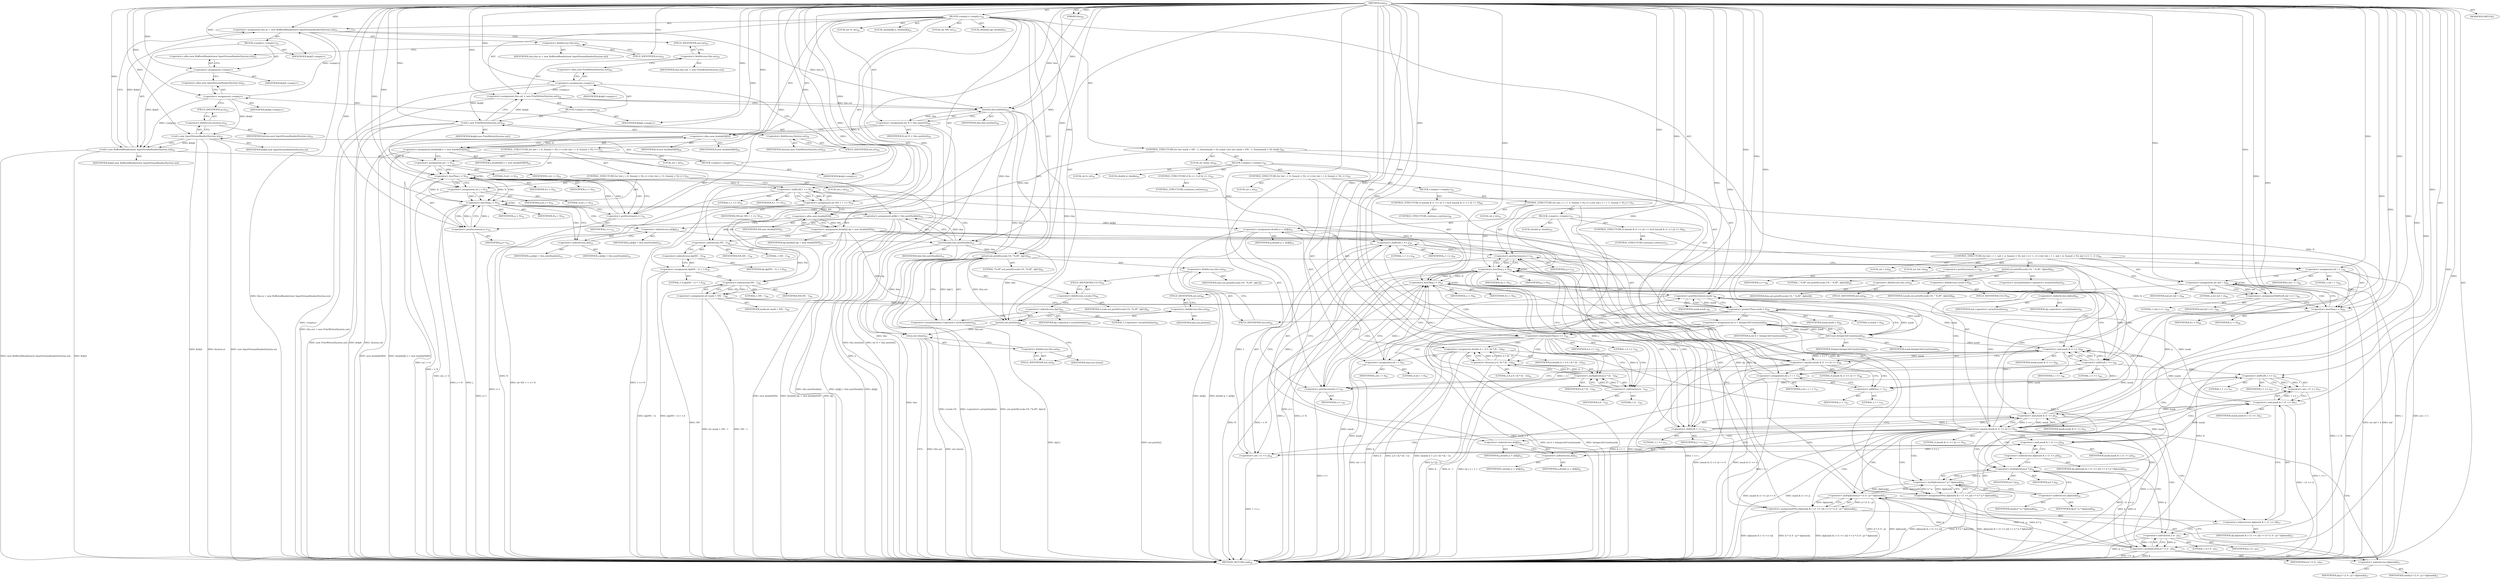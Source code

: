digraph "run" {  
"70" [label = <(METHOD,run)<SUB>24</SUB>> ]
"4" [label = <(PARAM,this)<SUB>24</SUB>> ]
"71" [label = <(BLOCK,&lt;empty&gt;,&lt;empty&gt;)<SUB>24</SUB>> ]
"72" [label = <(&lt;operator&gt;.assignment,this.in = new BufferedReader(new InputStreamReader(System.in)))<SUB>25</SUB>> ]
"73" [label = <(&lt;operator&gt;.fieldAccess,this.in)<SUB>25</SUB>> ]
"74" [label = <(IDENTIFIER,this,this.in = new BufferedReader(new InputStreamReader(System.in)))> ]
"75" [label = <(FIELD_IDENTIFIER,in,in)<SUB>25</SUB>> ]
"76" [label = <(BLOCK,&lt;empty&gt;,&lt;empty&gt;)<SUB>25</SUB>> ]
"77" [label = <(&lt;operator&gt;.assignment,&lt;empty&gt;)> ]
"78" [label = <(IDENTIFIER,$obj5,&lt;empty&gt;)> ]
"79" [label = <(&lt;operator&gt;.alloc,new BufferedReader(new InputStreamReader(System.in)))<SUB>25</SUB>> ]
"80" [label = <(&lt;init&gt;,new BufferedReader(new InputStreamReader(System.in)))<SUB>25</SUB>> ]
"81" [label = <(IDENTIFIER,$obj5,new BufferedReader(new InputStreamReader(System.in)))> ]
"82" [label = <(BLOCK,&lt;empty&gt;,&lt;empty&gt;)<SUB>25</SUB>> ]
"83" [label = <(&lt;operator&gt;.assignment,&lt;empty&gt;)> ]
"84" [label = <(IDENTIFIER,$obj4,&lt;empty&gt;)> ]
"85" [label = <(&lt;operator&gt;.alloc,new InputStreamReader(System.in))<SUB>25</SUB>> ]
"86" [label = <(&lt;init&gt;,new InputStreamReader(System.in))<SUB>25</SUB>> ]
"87" [label = <(IDENTIFIER,$obj4,new InputStreamReader(System.in))> ]
"88" [label = <(&lt;operator&gt;.fieldAccess,System.in)<SUB>25</SUB>> ]
"89" [label = <(IDENTIFIER,System,new InputStreamReader(System.in))<SUB>25</SUB>> ]
"90" [label = <(FIELD_IDENTIFIER,in,in)<SUB>25</SUB>> ]
"91" [label = <(IDENTIFIER,$obj4,&lt;empty&gt;)> ]
"92" [label = <(IDENTIFIER,$obj5,&lt;empty&gt;)> ]
"93" [label = <(&lt;operator&gt;.assignment,this.out = new PrintWriter(System.out))<SUB>26</SUB>> ]
"94" [label = <(&lt;operator&gt;.fieldAccess,this.out)<SUB>26</SUB>> ]
"95" [label = <(IDENTIFIER,this,this.out = new PrintWriter(System.out))> ]
"96" [label = <(FIELD_IDENTIFIER,out,out)<SUB>26</SUB>> ]
"97" [label = <(BLOCK,&lt;empty&gt;,&lt;empty&gt;)<SUB>26</SUB>> ]
"98" [label = <(&lt;operator&gt;.assignment,&lt;empty&gt;)> ]
"99" [label = <(IDENTIFIER,$obj6,&lt;empty&gt;)> ]
"100" [label = <(&lt;operator&gt;.alloc,new PrintWriter(System.out))<SUB>26</SUB>> ]
"101" [label = <(&lt;init&gt;,new PrintWriter(System.out))<SUB>26</SUB>> ]
"102" [label = <(IDENTIFIER,$obj6,new PrintWriter(System.out))> ]
"103" [label = <(&lt;operator&gt;.fieldAccess,System.out)<SUB>26</SUB>> ]
"104" [label = <(IDENTIFIER,System,new PrintWriter(System.out))<SUB>26</SUB>> ]
"105" [label = <(FIELD_IDENTIFIER,out,out)<SUB>26</SUB>> ]
"106" [label = <(IDENTIFIER,$obj6,&lt;empty&gt;)> ]
"107" [label = <(LOCAL,int N: int)<SUB>28</SUB>> ]
"108" [label = <(&lt;operator&gt;.assignment,int N = this.nextInt())<SUB>28</SUB>> ]
"109" [label = <(IDENTIFIER,N,int N = this.nextInt())<SUB>28</SUB>> ]
"110" [label = <(nextInt,this.nextInt())<SUB>28</SUB>> ]
"3" [label = <(IDENTIFIER,this,this.nextInt())<SUB>28</SUB>> ]
"111" [label = <(LOCAL,double[][] a: double[][])<SUB>29</SUB>> ]
"112" [label = <(&lt;operator&gt;.assignment,double[][] a = new double[N][N])<SUB>29</SUB>> ]
"113" [label = <(IDENTIFIER,a,double[][] a = new double[N][N])<SUB>29</SUB>> ]
"114" [label = <(&lt;operator&gt;.alloc,new double[N][N])> ]
"115" [label = <(IDENTIFIER,N,new double[N][N])<SUB>29</SUB>> ]
"116" [label = <(IDENTIFIER,N,new double[N][N])<SUB>29</SUB>> ]
"117" [label = <(CONTROL_STRUCTURE,for (int i = 0; Some(i &lt; N); i++),for (int i = 0; Some(i &lt; N); i++))<SUB>31</SUB>> ]
"118" [label = <(LOCAL,int i: int)<SUB>31</SUB>> ]
"119" [label = <(&lt;operator&gt;.assignment,int i = 0)<SUB>31</SUB>> ]
"120" [label = <(IDENTIFIER,i,int i = 0)<SUB>31</SUB>> ]
"121" [label = <(LITERAL,0,int i = 0)<SUB>31</SUB>> ]
"122" [label = <(&lt;operator&gt;.lessThan,i &lt; N)<SUB>31</SUB>> ]
"123" [label = <(IDENTIFIER,i,i &lt; N)<SUB>31</SUB>> ]
"124" [label = <(IDENTIFIER,N,i &lt; N)<SUB>31</SUB>> ]
"125" [label = <(&lt;operator&gt;.postIncrement,i++)<SUB>31</SUB>> ]
"126" [label = <(IDENTIFIER,i,i++)<SUB>31</SUB>> ]
"127" [label = <(CONTROL_STRUCTURE,for (int j = 0; Some(j &lt; N); j++),for (int j = 0; Some(j &lt; N); j++))<SUB>32</SUB>> ]
"128" [label = <(LOCAL,int j: int)<SUB>32</SUB>> ]
"129" [label = <(&lt;operator&gt;.assignment,int j = 0)<SUB>32</SUB>> ]
"130" [label = <(IDENTIFIER,j,int j = 0)<SUB>32</SUB>> ]
"131" [label = <(LITERAL,0,int j = 0)<SUB>32</SUB>> ]
"132" [label = <(&lt;operator&gt;.lessThan,j &lt; N)<SUB>32</SUB>> ]
"133" [label = <(IDENTIFIER,j,j &lt; N)<SUB>32</SUB>> ]
"134" [label = <(IDENTIFIER,N,j &lt; N)<SUB>32</SUB>> ]
"135" [label = <(&lt;operator&gt;.postIncrement,j++)<SUB>32</SUB>> ]
"136" [label = <(IDENTIFIER,j,j++)<SUB>32</SUB>> ]
"137" [label = <(&lt;operator&gt;.assignment,a[i][j] = this.nextDouble())<SUB>33</SUB>> ]
"138" [label = <(&lt;operator&gt;.indexAccess,a[i][j])<SUB>33</SUB>> ]
"139" [label = <(&lt;operator&gt;.indexAccess,a[i])<SUB>33</SUB>> ]
"140" [label = <(IDENTIFIER,a,a[i][j] = this.nextDouble())<SUB>33</SUB>> ]
"141" [label = <(IDENTIFIER,i,a[i][j] = this.nextDouble())<SUB>33</SUB>> ]
"142" [label = <(IDENTIFIER,j,a[i][j] = this.nextDouble())<SUB>33</SUB>> ]
"143" [label = <(nextDouble,this.nextDouble())<SUB>33</SUB>> ]
"5" [label = <(IDENTIFIER,this,this.nextDouble())<SUB>33</SUB>> ]
"144" [label = <(LOCAL,int NN: int)<SUB>35</SUB>> ]
"145" [label = <(&lt;operator&gt;.assignment,int NN = 1 &lt;&lt; N)<SUB>35</SUB>> ]
"146" [label = <(IDENTIFIER,NN,int NN = 1 &lt;&lt; N)<SUB>35</SUB>> ]
"147" [label = <(&lt;operator&gt;.shiftLeft,1 &lt;&lt; N)<SUB>35</SUB>> ]
"148" [label = <(LITERAL,1,1 &lt;&lt; N)<SUB>35</SUB>> ]
"149" [label = <(IDENTIFIER,N,1 &lt;&lt; N)<SUB>35</SUB>> ]
"150" [label = <(LOCAL,double[] dp: double[])<SUB>37</SUB>> ]
"151" [label = <(&lt;operator&gt;.assignment,double[] dp = new double[NN])<SUB>37</SUB>> ]
"152" [label = <(IDENTIFIER,dp,double[] dp = new double[NN])<SUB>37</SUB>> ]
"153" [label = <(&lt;operator&gt;.alloc,new double[NN])> ]
"154" [label = <(IDENTIFIER,NN,new double[NN])<SUB>37</SUB>> ]
"155" [label = <(&lt;operator&gt;.assignment,dp[NN - 1] = 1.0)<SUB>38</SUB>> ]
"156" [label = <(&lt;operator&gt;.indexAccess,dp[NN - 1])<SUB>38</SUB>> ]
"157" [label = <(IDENTIFIER,dp,dp[NN - 1] = 1.0)<SUB>38</SUB>> ]
"158" [label = <(&lt;operator&gt;.subtraction,NN - 1)<SUB>38</SUB>> ]
"159" [label = <(IDENTIFIER,NN,NN - 1)<SUB>38</SUB>> ]
"160" [label = <(LITERAL,1,NN - 1)<SUB>38</SUB>> ]
"161" [label = <(LITERAL,1.0,dp[NN - 1] = 1.0)<SUB>38</SUB>> ]
"162" [label = <(CONTROL_STRUCTURE,for (int mask = NN - 1; Some(mask &gt; 0); mask--),for (int mask = NN - 1; Some(mask &gt; 0); mask--))<SUB>40</SUB>> ]
"163" [label = <(LOCAL,int mask: int)<SUB>40</SUB>> ]
"164" [label = <(&lt;operator&gt;.assignment,int mask = NN - 1)<SUB>40</SUB>> ]
"165" [label = <(IDENTIFIER,mask,int mask = NN - 1)<SUB>40</SUB>> ]
"166" [label = <(&lt;operator&gt;.subtraction,NN - 1)<SUB>40</SUB>> ]
"167" [label = <(IDENTIFIER,NN,NN - 1)<SUB>40</SUB>> ]
"168" [label = <(LITERAL,1,NN - 1)<SUB>40</SUB>> ]
"169" [label = <(&lt;operator&gt;.greaterThan,mask &gt; 0)<SUB>40</SUB>> ]
"170" [label = <(IDENTIFIER,mask,mask &gt; 0)<SUB>40</SUB>> ]
"171" [label = <(LITERAL,0,mask &gt; 0)<SUB>40</SUB>> ]
"172" [label = <(&lt;operator&gt;.postDecrement,mask--)<SUB>40</SUB>> ]
"173" [label = <(IDENTIFIER,mask,mask--)<SUB>40</SUB>> ]
"174" [label = <(BLOCK,&lt;empty&gt;,&lt;empty&gt;)<SUB>40</SUB>> ]
"175" [label = <(LOCAL,int b: int)<SUB>41</SUB>> ]
"176" [label = <(&lt;operator&gt;.assignment,int b = Integer.bitCount(mask))<SUB>41</SUB>> ]
"177" [label = <(IDENTIFIER,b,int b = Integer.bitCount(mask))<SUB>41</SUB>> ]
"178" [label = <(bitCount,Integer.bitCount(mask))<SUB>41</SUB>> ]
"179" [label = <(IDENTIFIER,Integer,Integer.bitCount(mask))<SUB>41</SUB>> ]
"180" [label = <(IDENTIFIER,mask,Integer.bitCount(mask))<SUB>41</SUB>> ]
"181" [label = <(CONTROL_STRUCTURE,if (b &lt;= 1),if (b &lt;= 1))<SUB>42</SUB>> ]
"182" [label = <(&lt;operator&gt;.lessEqualsThan,b &lt;= 1)<SUB>42</SUB>> ]
"183" [label = <(IDENTIFIER,b,b &lt;= 1)<SUB>42</SUB>> ]
"184" [label = <(LITERAL,1,b &lt;= 1)<SUB>42</SUB>> ]
"185" [label = <(CONTROL_STRUCTURE,continue;,continue;)<SUB>43</SUB>> ]
"186" [label = <(LOCAL,double k: double)<SUB>45</SUB>> ]
"187" [label = <(&lt;operator&gt;.assignment,double k = 2.0 / (b * (b - 1)))<SUB>45</SUB>> ]
"188" [label = <(IDENTIFIER,k,double k = 2.0 / (b * (b - 1)))<SUB>45</SUB>> ]
"189" [label = <(&lt;operator&gt;.division,2.0 / (b * (b - 1)))<SUB>45</SUB>> ]
"190" [label = <(LITERAL,2.0,2.0 / (b * (b - 1)))<SUB>45</SUB>> ]
"191" [label = <(&lt;operator&gt;.multiplication,b * (b - 1))<SUB>45</SUB>> ]
"192" [label = <(IDENTIFIER,b,b * (b - 1))<SUB>45</SUB>> ]
"193" [label = <(&lt;operator&gt;.subtraction,b - 1)<SUB>45</SUB>> ]
"194" [label = <(IDENTIFIER,b,b - 1)<SUB>45</SUB>> ]
"195" [label = <(LITERAL,1,b - 1)<SUB>45</SUB>> ]
"196" [label = <(CONTROL_STRUCTURE,for (int i = 0; Some(i &lt; N); i++),for (int i = 0; Some(i &lt; N); i++))<SUB>47</SUB>> ]
"197" [label = <(LOCAL,int i: int)<SUB>47</SUB>> ]
"198" [label = <(&lt;operator&gt;.assignment,int i = 0)<SUB>47</SUB>> ]
"199" [label = <(IDENTIFIER,i,int i = 0)<SUB>47</SUB>> ]
"200" [label = <(LITERAL,0,int i = 0)<SUB>47</SUB>> ]
"201" [label = <(&lt;operator&gt;.lessThan,i &lt; N)<SUB>47</SUB>> ]
"202" [label = <(IDENTIFIER,i,i &lt; N)<SUB>47</SUB>> ]
"203" [label = <(IDENTIFIER,N,i &lt; N)<SUB>47</SUB>> ]
"204" [label = <(&lt;operator&gt;.postIncrement,i++)<SUB>47</SUB>> ]
"205" [label = <(IDENTIFIER,i,i++)<SUB>47</SUB>> ]
"206" [label = <(BLOCK,&lt;empty&gt;,&lt;empty&gt;)<SUB>47</SUB>> ]
"207" [label = <(CONTROL_STRUCTURE,if ((mask &amp; (1 &lt;&lt; i)) == 0),if ((mask &amp; (1 &lt;&lt; i)) == 0))<SUB>48</SUB>> ]
"208" [label = <(&lt;operator&gt;.equals,(mask &amp; (1 &lt;&lt; i)) == 0)<SUB>48</SUB>> ]
"209" [label = <(&lt;operator&gt;.and,mask &amp; (1 &lt;&lt; i))<SUB>48</SUB>> ]
"210" [label = <(IDENTIFIER,mask,mask &amp; (1 &lt;&lt; i))<SUB>48</SUB>> ]
"211" [label = <(&lt;operator&gt;.shiftLeft,1 &lt;&lt; i)<SUB>48</SUB>> ]
"212" [label = <(LITERAL,1,1 &lt;&lt; i)<SUB>48</SUB>> ]
"213" [label = <(IDENTIFIER,i,1 &lt;&lt; i)<SUB>48</SUB>> ]
"214" [label = <(LITERAL,0,(mask &amp; (1 &lt;&lt; i)) == 0)<SUB>48</SUB>> ]
"215" [label = <(CONTROL_STRUCTURE,continue;,continue;)<SUB>49</SUB>> ]
"216" [label = <(CONTROL_STRUCTURE,for (int j = i + 1; Some(j &lt; N); j++),for (int j = i + 1; Some(j &lt; N); j++))<SUB>51</SUB>> ]
"217" [label = <(LOCAL,int j: int)<SUB>51</SUB>> ]
"218" [label = <(&lt;operator&gt;.assignment,int j = i + 1)<SUB>51</SUB>> ]
"219" [label = <(IDENTIFIER,j,int j = i + 1)<SUB>51</SUB>> ]
"220" [label = <(&lt;operator&gt;.addition,i + 1)<SUB>51</SUB>> ]
"221" [label = <(IDENTIFIER,i,i + 1)<SUB>51</SUB>> ]
"222" [label = <(LITERAL,1,i + 1)<SUB>51</SUB>> ]
"223" [label = <(&lt;operator&gt;.lessThan,j &lt; N)<SUB>51</SUB>> ]
"224" [label = <(IDENTIFIER,j,j &lt; N)<SUB>51</SUB>> ]
"225" [label = <(IDENTIFIER,N,j &lt; N)<SUB>51</SUB>> ]
"226" [label = <(&lt;operator&gt;.postIncrement,j++)<SUB>51</SUB>> ]
"227" [label = <(IDENTIFIER,j,j++)<SUB>51</SUB>> ]
"228" [label = <(BLOCK,&lt;empty&gt;,&lt;empty&gt;)<SUB>51</SUB>> ]
"229" [label = <(CONTROL_STRUCTURE,if ((mask &amp; (1 &lt;&lt; j)) == 0),if ((mask &amp; (1 &lt;&lt; j)) == 0))<SUB>52</SUB>> ]
"230" [label = <(&lt;operator&gt;.equals,(mask &amp; (1 &lt;&lt; j)) == 0)<SUB>52</SUB>> ]
"231" [label = <(&lt;operator&gt;.and,mask &amp; (1 &lt;&lt; j))<SUB>52</SUB>> ]
"232" [label = <(IDENTIFIER,mask,mask &amp; (1 &lt;&lt; j))<SUB>52</SUB>> ]
"233" [label = <(&lt;operator&gt;.shiftLeft,1 &lt;&lt; j)<SUB>52</SUB>> ]
"234" [label = <(LITERAL,1,1 &lt;&lt; j)<SUB>52</SUB>> ]
"235" [label = <(IDENTIFIER,j,1 &lt;&lt; j)<SUB>52</SUB>> ]
"236" [label = <(LITERAL,0,(mask &amp; (1 &lt;&lt; j)) == 0)<SUB>52</SUB>> ]
"237" [label = <(CONTROL_STRUCTURE,continue;,continue;)<SUB>53</SUB>> ]
"238" [label = <(LOCAL,double p: double)<SUB>55</SUB>> ]
"239" [label = <(&lt;operator&gt;.assignment,double p = a[i][j])<SUB>55</SUB>> ]
"240" [label = <(IDENTIFIER,p,double p = a[i][j])<SUB>55</SUB>> ]
"241" [label = <(&lt;operator&gt;.indexAccess,a[i][j])<SUB>55</SUB>> ]
"242" [label = <(&lt;operator&gt;.indexAccess,a[i])<SUB>55</SUB>> ]
"243" [label = <(IDENTIFIER,a,double p = a[i][j])<SUB>55</SUB>> ]
"244" [label = <(IDENTIFIER,i,double p = a[i][j])<SUB>55</SUB>> ]
"245" [label = <(IDENTIFIER,j,double p = a[i][j])<SUB>55</SUB>> ]
"246" [label = <(&lt;operator&gt;.assignmentPlus,dp[mask &amp; (~(1 &lt;&lt; j))] += k * p * dp[mask])<SUB>56</SUB>> ]
"247" [label = <(&lt;operator&gt;.indexAccess,dp[mask &amp; (~(1 &lt;&lt; j))])<SUB>56</SUB>> ]
"248" [label = <(IDENTIFIER,dp,dp[mask &amp; (~(1 &lt;&lt; j))] += k * p * dp[mask])<SUB>56</SUB>> ]
"249" [label = <(&lt;operator&gt;.and,mask &amp; (~(1 &lt;&lt; j)))<SUB>56</SUB>> ]
"250" [label = <(IDENTIFIER,mask,mask &amp; (~(1 &lt;&lt; j)))<SUB>56</SUB>> ]
"251" [label = <(&lt;operator&gt;.not,~(1 &lt;&lt; j))<SUB>56</SUB>> ]
"252" [label = <(&lt;operator&gt;.shiftLeft,1 &lt;&lt; j)<SUB>56</SUB>> ]
"253" [label = <(LITERAL,1,1 &lt;&lt; j)<SUB>56</SUB>> ]
"254" [label = <(IDENTIFIER,j,1 &lt;&lt; j)<SUB>56</SUB>> ]
"255" [label = <(&lt;operator&gt;.multiplication,k * p * dp[mask])<SUB>56</SUB>> ]
"256" [label = <(&lt;operator&gt;.multiplication,k * p)<SUB>56</SUB>> ]
"257" [label = <(IDENTIFIER,k,k * p)<SUB>56</SUB>> ]
"258" [label = <(IDENTIFIER,p,k * p)<SUB>56</SUB>> ]
"259" [label = <(&lt;operator&gt;.indexAccess,dp[mask])<SUB>56</SUB>> ]
"260" [label = <(IDENTIFIER,dp,k * p * dp[mask])<SUB>56</SUB>> ]
"261" [label = <(IDENTIFIER,mask,k * p * dp[mask])<SUB>56</SUB>> ]
"262" [label = <(&lt;operator&gt;.assignmentPlus,dp[mask &amp; (~(1 &lt;&lt; i))] += k * (1.0 - p) * dp[mask])<SUB>57</SUB>> ]
"263" [label = <(&lt;operator&gt;.indexAccess,dp[mask &amp; (~(1 &lt;&lt; i))])<SUB>57</SUB>> ]
"264" [label = <(IDENTIFIER,dp,dp[mask &amp; (~(1 &lt;&lt; i))] += k * (1.0 - p) * dp[mask])<SUB>57</SUB>> ]
"265" [label = <(&lt;operator&gt;.and,mask &amp; (~(1 &lt;&lt; i)))<SUB>57</SUB>> ]
"266" [label = <(IDENTIFIER,mask,mask &amp; (~(1 &lt;&lt; i)))<SUB>57</SUB>> ]
"267" [label = <(&lt;operator&gt;.not,~(1 &lt;&lt; i))<SUB>57</SUB>> ]
"268" [label = <(&lt;operator&gt;.shiftLeft,1 &lt;&lt; i)<SUB>57</SUB>> ]
"269" [label = <(LITERAL,1,1 &lt;&lt; i)<SUB>57</SUB>> ]
"270" [label = <(IDENTIFIER,i,1 &lt;&lt; i)<SUB>57</SUB>> ]
"271" [label = <(&lt;operator&gt;.multiplication,k * (1.0 - p) * dp[mask])<SUB>57</SUB>> ]
"272" [label = <(&lt;operator&gt;.multiplication,k * (1.0 - p))<SUB>57</SUB>> ]
"273" [label = <(IDENTIFIER,k,k * (1.0 - p))<SUB>57</SUB>> ]
"274" [label = <(&lt;operator&gt;.subtraction,1.0 - p)<SUB>57</SUB>> ]
"275" [label = <(LITERAL,1.0,1.0 - p)<SUB>57</SUB>> ]
"276" [label = <(IDENTIFIER,p,1.0 - p)<SUB>57</SUB>> ]
"277" [label = <(&lt;operator&gt;.indexAccess,dp[mask])<SUB>57</SUB>> ]
"278" [label = <(IDENTIFIER,dp,k * (1.0 - p) * dp[mask])<SUB>57</SUB>> ]
"279" [label = <(IDENTIFIER,mask,k * (1.0 - p) * dp[mask])<SUB>57</SUB>> ]
"280" [label = <(printf,out.printf(Locale.US, &quot;%.8f&quot;, dp[1]))<SUB>62</SUB>> ]
"281" [label = <(&lt;operator&gt;.fieldAccess,this.out)<SUB>62</SUB>> ]
"282" [label = <(IDENTIFIER,this,out.printf(Locale.US, &quot;%.8f&quot;, dp[1]))> ]
"283" [label = <(FIELD_IDENTIFIER,out,out)<SUB>62</SUB>> ]
"284" [label = <(&lt;operator&gt;.fieldAccess,Locale.US)<SUB>62</SUB>> ]
"285" [label = <(IDENTIFIER,Locale,out.printf(Locale.US, &quot;%.8f&quot;, dp[1]))<SUB>62</SUB>> ]
"286" [label = <(FIELD_IDENTIFIER,US,US)<SUB>62</SUB>> ]
"287" [label = <(LITERAL,&quot;%.8f&quot;,out.printf(Locale.US, &quot;%.8f&quot;, dp[1]))<SUB>62</SUB>> ]
"288" [label = <(&lt;operator&gt;.arrayInitializer,&lt;operator&gt;.arrayInitializer)<SUB>62</SUB>> ]
"289" [label = <(&lt;operator&gt;.indexAccess,dp[1])<SUB>62</SUB>> ]
"290" [label = <(IDENTIFIER,dp,&lt;operator&gt;.arrayInitializer)<SUB>62</SUB>> ]
"291" [label = <(LITERAL,1,&lt;operator&gt;.arrayInitializer)<SUB>62</SUB>> ]
"292" [label = <(CONTROL_STRUCTURE,for (int i = 1, ind = 2; Some(i &lt; N); ind &lt;&lt;= 1, i++),for (int i = 1, ind = 2; Some(i &lt; N); ind &lt;&lt;= 1, i++))<SUB>64</SUB>> ]
"293" [label = <(LOCAL,int i: int)<SUB>64</SUB>> ]
"294" [label = <(LOCAL,int ind: int)<SUB>64</SUB>> ]
"295" [label = <(&lt;operator&gt;.assignment,int i = 1)<SUB>64</SUB>> ]
"296" [label = <(IDENTIFIER,i,int i = 1)<SUB>64</SUB>> ]
"297" [label = <(LITERAL,1,int i = 1)<SUB>64</SUB>> ]
"298" [label = <(&lt;operator&gt;.assignment,int ind = 2)<SUB>64</SUB>> ]
"299" [label = <(IDENTIFIER,ind,int ind = 2)<SUB>64</SUB>> ]
"300" [label = <(LITERAL,2,int ind = 2)<SUB>64</SUB>> ]
"301" [label = <(&lt;operator&gt;.lessThan,i &lt; N)<SUB>64</SUB>> ]
"302" [label = <(IDENTIFIER,i,i &lt; N)<SUB>64</SUB>> ]
"303" [label = <(IDENTIFIER,N,i &lt; N)<SUB>64</SUB>> ]
"304" [label = <(&lt;operators&gt;.assignmentShiftLeft,ind &lt;&lt;= 1)<SUB>64</SUB>> ]
"305" [label = <(IDENTIFIER,ind,ind &lt;&lt;= 1)<SUB>64</SUB>> ]
"306" [label = <(LITERAL,1,ind &lt;&lt;= 1)<SUB>64</SUB>> ]
"307" [label = <(&lt;operator&gt;.postIncrement,i++)<SUB>64</SUB>> ]
"308" [label = <(IDENTIFIER,i,i++)<SUB>64</SUB>> ]
"309" [label = <(printf,out.printf(Locale.US, &quot; %.8f&quot;, dp[ind]))<SUB>65</SUB>> ]
"310" [label = <(&lt;operator&gt;.fieldAccess,this.out)<SUB>65</SUB>> ]
"311" [label = <(IDENTIFIER,this,out.printf(Locale.US, &quot; %.8f&quot;, dp[ind]))> ]
"312" [label = <(FIELD_IDENTIFIER,out,out)<SUB>65</SUB>> ]
"313" [label = <(&lt;operator&gt;.fieldAccess,Locale.US)<SUB>65</SUB>> ]
"314" [label = <(IDENTIFIER,Locale,out.printf(Locale.US, &quot; %.8f&quot;, dp[ind]))<SUB>65</SUB>> ]
"315" [label = <(FIELD_IDENTIFIER,US,US)<SUB>65</SUB>> ]
"316" [label = <(LITERAL,&quot; %.8f&quot;,out.printf(Locale.US, &quot; %.8f&quot;, dp[ind]))<SUB>65</SUB>> ]
"317" [label = <(&lt;operator&gt;.arrayInitializer,&lt;operator&gt;.arrayInitializer)<SUB>65</SUB>> ]
"318" [label = <(&lt;operator&gt;.indexAccess,dp[ind])<SUB>65</SUB>> ]
"319" [label = <(IDENTIFIER,dp,&lt;operator&gt;.arrayInitializer)<SUB>65</SUB>> ]
"320" [label = <(IDENTIFIER,ind,&lt;operator&gt;.arrayInitializer)<SUB>65</SUB>> ]
"321" [label = <(println,out.println())<SUB>66</SUB>> ]
"322" [label = <(&lt;operator&gt;.fieldAccess,this.out)<SUB>66</SUB>> ]
"323" [label = <(IDENTIFIER,this,out.println())> ]
"324" [label = <(FIELD_IDENTIFIER,out,out)<SUB>66</SUB>> ]
"325" [label = <(close,out.close())<SUB>67</SUB>> ]
"326" [label = <(&lt;operator&gt;.fieldAccess,this.out)<SUB>67</SUB>> ]
"327" [label = <(IDENTIFIER,this,out.close())> ]
"328" [label = <(FIELD_IDENTIFIER,out,out)<SUB>67</SUB>> ]
"329" [label = <(MODIFIER,VIRTUAL)> ]
"330" [label = <(METHOD_RETURN,void)<SUB>24</SUB>> ]
  "70" -> "4"  [ label = "AST: "] 
  "70" -> "71"  [ label = "AST: "] 
  "70" -> "329"  [ label = "AST: "] 
  "70" -> "330"  [ label = "AST: "] 
  "71" -> "72"  [ label = "AST: "] 
  "71" -> "93"  [ label = "AST: "] 
  "71" -> "107"  [ label = "AST: "] 
  "71" -> "108"  [ label = "AST: "] 
  "71" -> "111"  [ label = "AST: "] 
  "71" -> "112"  [ label = "AST: "] 
  "71" -> "117"  [ label = "AST: "] 
  "71" -> "144"  [ label = "AST: "] 
  "71" -> "145"  [ label = "AST: "] 
  "71" -> "150"  [ label = "AST: "] 
  "71" -> "151"  [ label = "AST: "] 
  "71" -> "155"  [ label = "AST: "] 
  "71" -> "162"  [ label = "AST: "] 
  "71" -> "280"  [ label = "AST: "] 
  "71" -> "292"  [ label = "AST: "] 
  "71" -> "321"  [ label = "AST: "] 
  "71" -> "325"  [ label = "AST: "] 
  "72" -> "73"  [ label = "AST: "] 
  "72" -> "76"  [ label = "AST: "] 
  "73" -> "74"  [ label = "AST: "] 
  "73" -> "75"  [ label = "AST: "] 
  "76" -> "77"  [ label = "AST: "] 
  "76" -> "80"  [ label = "AST: "] 
  "76" -> "92"  [ label = "AST: "] 
  "77" -> "78"  [ label = "AST: "] 
  "77" -> "79"  [ label = "AST: "] 
  "80" -> "81"  [ label = "AST: "] 
  "80" -> "82"  [ label = "AST: "] 
  "82" -> "83"  [ label = "AST: "] 
  "82" -> "86"  [ label = "AST: "] 
  "82" -> "91"  [ label = "AST: "] 
  "83" -> "84"  [ label = "AST: "] 
  "83" -> "85"  [ label = "AST: "] 
  "86" -> "87"  [ label = "AST: "] 
  "86" -> "88"  [ label = "AST: "] 
  "88" -> "89"  [ label = "AST: "] 
  "88" -> "90"  [ label = "AST: "] 
  "93" -> "94"  [ label = "AST: "] 
  "93" -> "97"  [ label = "AST: "] 
  "94" -> "95"  [ label = "AST: "] 
  "94" -> "96"  [ label = "AST: "] 
  "97" -> "98"  [ label = "AST: "] 
  "97" -> "101"  [ label = "AST: "] 
  "97" -> "106"  [ label = "AST: "] 
  "98" -> "99"  [ label = "AST: "] 
  "98" -> "100"  [ label = "AST: "] 
  "101" -> "102"  [ label = "AST: "] 
  "101" -> "103"  [ label = "AST: "] 
  "103" -> "104"  [ label = "AST: "] 
  "103" -> "105"  [ label = "AST: "] 
  "108" -> "109"  [ label = "AST: "] 
  "108" -> "110"  [ label = "AST: "] 
  "110" -> "3"  [ label = "AST: "] 
  "112" -> "113"  [ label = "AST: "] 
  "112" -> "114"  [ label = "AST: "] 
  "114" -> "115"  [ label = "AST: "] 
  "114" -> "116"  [ label = "AST: "] 
  "117" -> "118"  [ label = "AST: "] 
  "117" -> "119"  [ label = "AST: "] 
  "117" -> "122"  [ label = "AST: "] 
  "117" -> "125"  [ label = "AST: "] 
  "117" -> "127"  [ label = "AST: "] 
  "119" -> "120"  [ label = "AST: "] 
  "119" -> "121"  [ label = "AST: "] 
  "122" -> "123"  [ label = "AST: "] 
  "122" -> "124"  [ label = "AST: "] 
  "125" -> "126"  [ label = "AST: "] 
  "127" -> "128"  [ label = "AST: "] 
  "127" -> "129"  [ label = "AST: "] 
  "127" -> "132"  [ label = "AST: "] 
  "127" -> "135"  [ label = "AST: "] 
  "127" -> "137"  [ label = "AST: "] 
  "129" -> "130"  [ label = "AST: "] 
  "129" -> "131"  [ label = "AST: "] 
  "132" -> "133"  [ label = "AST: "] 
  "132" -> "134"  [ label = "AST: "] 
  "135" -> "136"  [ label = "AST: "] 
  "137" -> "138"  [ label = "AST: "] 
  "137" -> "143"  [ label = "AST: "] 
  "138" -> "139"  [ label = "AST: "] 
  "138" -> "142"  [ label = "AST: "] 
  "139" -> "140"  [ label = "AST: "] 
  "139" -> "141"  [ label = "AST: "] 
  "143" -> "5"  [ label = "AST: "] 
  "145" -> "146"  [ label = "AST: "] 
  "145" -> "147"  [ label = "AST: "] 
  "147" -> "148"  [ label = "AST: "] 
  "147" -> "149"  [ label = "AST: "] 
  "151" -> "152"  [ label = "AST: "] 
  "151" -> "153"  [ label = "AST: "] 
  "153" -> "154"  [ label = "AST: "] 
  "155" -> "156"  [ label = "AST: "] 
  "155" -> "161"  [ label = "AST: "] 
  "156" -> "157"  [ label = "AST: "] 
  "156" -> "158"  [ label = "AST: "] 
  "158" -> "159"  [ label = "AST: "] 
  "158" -> "160"  [ label = "AST: "] 
  "162" -> "163"  [ label = "AST: "] 
  "162" -> "164"  [ label = "AST: "] 
  "162" -> "169"  [ label = "AST: "] 
  "162" -> "172"  [ label = "AST: "] 
  "162" -> "174"  [ label = "AST: "] 
  "164" -> "165"  [ label = "AST: "] 
  "164" -> "166"  [ label = "AST: "] 
  "166" -> "167"  [ label = "AST: "] 
  "166" -> "168"  [ label = "AST: "] 
  "169" -> "170"  [ label = "AST: "] 
  "169" -> "171"  [ label = "AST: "] 
  "172" -> "173"  [ label = "AST: "] 
  "174" -> "175"  [ label = "AST: "] 
  "174" -> "176"  [ label = "AST: "] 
  "174" -> "181"  [ label = "AST: "] 
  "174" -> "186"  [ label = "AST: "] 
  "174" -> "187"  [ label = "AST: "] 
  "174" -> "196"  [ label = "AST: "] 
  "176" -> "177"  [ label = "AST: "] 
  "176" -> "178"  [ label = "AST: "] 
  "178" -> "179"  [ label = "AST: "] 
  "178" -> "180"  [ label = "AST: "] 
  "181" -> "182"  [ label = "AST: "] 
  "181" -> "185"  [ label = "AST: "] 
  "182" -> "183"  [ label = "AST: "] 
  "182" -> "184"  [ label = "AST: "] 
  "187" -> "188"  [ label = "AST: "] 
  "187" -> "189"  [ label = "AST: "] 
  "189" -> "190"  [ label = "AST: "] 
  "189" -> "191"  [ label = "AST: "] 
  "191" -> "192"  [ label = "AST: "] 
  "191" -> "193"  [ label = "AST: "] 
  "193" -> "194"  [ label = "AST: "] 
  "193" -> "195"  [ label = "AST: "] 
  "196" -> "197"  [ label = "AST: "] 
  "196" -> "198"  [ label = "AST: "] 
  "196" -> "201"  [ label = "AST: "] 
  "196" -> "204"  [ label = "AST: "] 
  "196" -> "206"  [ label = "AST: "] 
  "198" -> "199"  [ label = "AST: "] 
  "198" -> "200"  [ label = "AST: "] 
  "201" -> "202"  [ label = "AST: "] 
  "201" -> "203"  [ label = "AST: "] 
  "204" -> "205"  [ label = "AST: "] 
  "206" -> "207"  [ label = "AST: "] 
  "206" -> "216"  [ label = "AST: "] 
  "207" -> "208"  [ label = "AST: "] 
  "207" -> "215"  [ label = "AST: "] 
  "208" -> "209"  [ label = "AST: "] 
  "208" -> "214"  [ label = "AST: "] 
  "209" -> "210"  [ label = "AST: "] 
  "209" -> "211"  [ label = "AST: "] 
  "211" -> "212"  [ label = "AST: "] 
  "211" -> "213"  [ label = "AST: "] 
  "216" -> "217"  [ label = "AST: "] 
  "216" -> "218"  [ label = "AST: "] 
  "216" -> "223"  [ label = "AST: "] 
  "216" -> "226"  [ label = "AST: "] 
  "216" -> "228"  [ label = "AST: "] 
  "218" -> "219"  [ label = "AST: "] 
  "218" -> "220"  [ label = "AST: "] 
  "220" -> "221"  [ label = "AST: "] 
  "220" -> "222"  [ label = "AST: "] 
  "223" -> "224"  [ label = "AST: "] 
  "223" -> "225"  [ label = "AST: "] 
  "226" -> "227"  [ label = "AST: "] 
  "228" -> "229"  [ label = "AST: "] 
  "228" -> "238"  [ label = "AST: "] 
  "228" -> "239"  [ label = "AST: "] 
  "228" -> "246"  [ label = "AST: "] 
  "228" -> "262"  [ label = "AST: "] 
  "229" -> "230"  [ label = "AST: "] 
  "229" -> "237"  [ label = "AST: "] 
  "230" -> "231"  [ label = "AST: "] 
  "230" -> "236"  [ label = "AST: "] 
  "231" -> "232"  [ label = "AST: "] 
  "231" -> "233"  [ label = "AST: "] 
  "233" -> "234"  [ label = "AST: "] 
  "233" -> "235"  [ label = "AST: "] 
  "239" -> "240"  [ label = "AST: "] 
  "239" -> "241"  [ label = "AST: "] 
  "241" -> "242"  [ label = "AST: "] 
  "241" -> "245"  [ label = "AST: "] 
  "242" -> "243"  [ label = "AST: "] 
  "242" -> "244"  [ label = "AST: "] 
  "246" -> "247"  [ label = "AST: "] 
  "246" -> "255"  [ label = "AST: "] 
  "247" -> "248"  [ label = "AST: "] 
  "247" -> "249"  [ label = "AST: "] 
  "249" -> "250"  [ label = "AST: "] 
  "249" -> "251"  [ label = "AST: "] 
  "251" -> "252"  [ label = "AST: "] 
  "252" -> "253"  [ label = "AST: "] 
  "252" -> "254"  [ label = "AST: "] 
  "255" -> "256"  [ label = "AST: "] 
  "255" -> "259"  [ label = "AST: "] 
  "256" -> "257"  [ label = "AST: "] 
  "256" -> "258"  [ label = "AST: "] 
  "259" -> "260"  [ label = "AST: "] 
  "259" -> "261"  [ label = "AST: "] 
  "262" -> "263"  [ label = "AST: "] 
  "262" -> "271"  [ label = "AST: "] 
  "263" -> "264"  [ label = "AST: "] 
  "263" -> "265"  [ label = "AST: "] 
  "265" -> "266"  [ label = "AST: "] 
  "265" -> "267"  [ label = "AST: "] 
  "267" -> "268"  [ label = "AST: "] 
  "268" -> "269"  [ label = "AST: "] 
  "268" -> "270"  [ label = "AST: "] 
  "271" -> "272"  [ label = "AST: "] 
  "271" -> "277"  [ label = "AST: "] 
  "272" -> "273"  [ label = "AST: "] 
  "272" -> "274"  [ label = "AST: "] 
  "274" -> "275"  [ label = "AST: "] 
  "274" -> "276"  [ label = "AST: "] 
  "277" -> "278"  [ label = "AST: "] 
  "277" -> "279"  [ label = "AST: "] 
  "280" -> "281"  [ label = "AST: "] 
  "280" -> "284"  [ label = "AST: "] 
  "280" -> "287"  [ label = "AST: "] 
  "280" -> "288"  [ label = "AST: "] 
  "281" -> "282"  [ label = "AST: "] 
  "281" -> "283"  [ label = "AST: "] 
  "284" -> "285"  [ label = "AST: "] 
  "284" -> "286"  [ label = "AST: "] 
  "288" -> "289"  [ label = "AST: "] 
  "289" -> "290"  [ label = "AST: "] 
  "289" -> "291"  [ label = "AST: "] 
  "292" -> "293"  [ label = "AST: "] 
  "292" -> "294"  [ label = "AST: "] 
  "292" -> "295"  [ label = "AST: "] 
  "292" -> "298"  [ label = "AST: "] 
  "292" -> "301"  [ label = "AST: "] 
  "292" -> "304"  [ label = "AST: "] 
  "292" -> "307"  [ label = "AST: "] 
  "292" -> "309"  [ label = "AST: "] 
  "295" -> "296"  [ label = "AST: "] 
  "295" -> "297"  [ label = "AST: "] 
  "298" -> "299"  [ label = "AST: "] 
  "298" -> "300"  [ label = "AST: "] 
  "301" -> "302"  [ label = "AST: "] 
  "301" -> "303"  [ label = "AST: "] 
  "304" -> "305"  [ label = "AST: "] 
  "304" -> "306"  [ label = "AST: "] 
  "307" -> "308"  [ label = "AST: "] 
  "309" -> "310"  [ label = "AST: "] 
  "309" -> "313"  [ label = "AST: "] 
  "309" -> "316"  [ label = "AST: "] 
  "309" -> "317"  [ label = "AST: "] 
  "310" -> "311"  [ label = "AST: "] 
  "310" -> "312"  [ label = "AST: "] 
  "313" -> "314"  [ label = "AST: "] 
  "313" -> "315"  [ label = "AST: "] 
  "317" -> "318"  [ label = "AST: "] 
  "318" -> "319"  [ label = "AST: "] 
  "318" -> "320"  [ label = "AST: "] 
  "321" -> "322"  [ label = "AST: "] 
  "322" -> "323"  [ label = "AST: "] 
  "322" -> "324"  [ label = "AST: "] 
  "325" -> "326"  [ label = "AST: "] 
  "326" -> "327"  [ label = "AST: "] 
  "326" -> "328"  [ label = "AST: "] 
  "72" -> "96"  [ label = "CFG: "] 
  "93" -> "110"  [ label = "CFG: "] 
  "108" -> "114"  [ label = "CFG: "] 
  "112" -> "119"  [ label = "CFG: "] 
  "145" -> "153"  [ label = "CFG: "] 
  "151" -> "158"  [ label = "CFG: "] 
  "155" -> "166"  [ label = "CFG: "] 
  "280" -> "295"  [ label = "CFG: "] 
  "321" -> "328"  [ label = "CFG: "] 
  "325" -> "330"  [ label = "CFG: "] 
  "73" -> "79"  [ label = "CFG: "] 
  "94" -> "100"  [ label = "CFG: "] 
  "110" -> "108"  [ label = "CFG: "] 
  "114" -> "112"  [ label = "CFG: "] 
  "119" -> "122"  [ label = "CFG: "] 
  "122" -> "129"  [ label = "CFG: "] 
  "122" -> "147"  [ label = "CFG: "] 
  "125" -> "122"  [ label = "CFG: "] 
  "147" -> "145"  [ label = "CFG: "] 
  "153" -> "151"  [ label = "CFG: "] 
  "156" -> "155"  [ label = "CFG: "] 
  "164" -> "169"  [ label = "CFG: "] 
  "169" -> "178"  [ label = "CFG: "] 
  "169" -> "283"  [ label = "CFG: "] 
  "172" -> "169"  [ label = "CFG: "] 
  "281" -> "286"  [ label = "CFG: "] 
  "284" -> "289"  [ label = "CFG: "] 
  "288" -> "280"  [ label = "CFG: "] 
  "295" -> "298"  [ label = "CFG: "] 
  "298" -> "304"  [ label = "CFG: "] 
  "298" -> "324"  [ label = "CFG: "] 
  "301" -> "298"  [ label = "CFG: "] 
  "304" -> "301"  [ label = "CFG: "] 
  "322" -> "321"  [ label = "CFG: "] 
  "326" -> "325"  [ label = "CFG: "] 
  "75" -> "73"  [ label = "CFG: "] 
  "77" -> "85"  [ label = "CFG: "] 
  "80" -> "72"  [ label = "CFG: "] 
  "96" -> "94"  [ label = "CFG: "] 
  "98" -> "105"  [ label = "CFG: "] 
  "101" -> "93"  [ label = "CFG: "] 
  "129" -> "132"  [ label = "CFG: "] 
  "132" -> "139"  [ label = "CFG: "] 
  "132" -> "125"  [ label = "CFG: "] 
  "135" -> "132"  [ label = "CFG: "] 
  "137" -> "135"  [ label = "CFG: "] 
  "158" -> "156"  [ label = "CFG: "] 
  "166" -> "164"  [ label = "CFG: "] 
  "176" -> "182"  [ label = "CFG: "] 
  "187" -> "198"  [ label = "CFG: "] 
  "283" -> "281"  [ label = "CFG: "] 
  "286" -> "284"  [ label = "CFG: "] 
  "289" -> "288"  [ label = "CFG: "] 
  "324" -> "322"  [ label = "CFG: "] 
  "328" -> "326"  [ label = "CFG: "] 
  "79" -> "77"  [ label = "CFG: "] 
  "100" -> "98"  [ label = "CFG: "] 
  "103" -> "101"  [ label = "CFG: "] 
  "138" -> "143"  [ label = "CFG: "] 
  "143" -> "137"  [ label = "CFG: "] 
  "178" -> "176"  [ label = "CFG: "] 
  "182" -> "172"  [ label = "CFG: "] 
  "182" -> "193"  [ label = "CFG: "] 
  "189" -> "187"  [ label = "CFG: "] 
  "198" -> "201"  [ label = "CFG: "] 
  "201" -> "211"  [ label = "CFG: "] 
  "201" -> "172"  [ label = "CFG: "] 
  "204" -> "201"  [ label = "CFG: "] 
  "83" -> "90"  [ label = "CFG: "] 
  "86" -> "80"  [ label = "CFG: "] 
  "105" -> "103"  [ label = "CFG: "] 
  "139" -> "138"  [ label = "CFG: "] 
  "191" -> "189"  [ label = "CFG: "] 
  "85" -> "83"  [ label = "CFG: "] 
  "88" -> "86"  [ label = "CFG: "] 
  "193" -> "191"  [ label = "CFG: "] 
  "208" -> "204"  [ label = "CFG: "] 
  "208" -> "220"  [ label = "CFG: "] 
  "218" -> "223"  [ label = "CFG: "] 
  "223" -> "233"  [ label = "CFG: "] 
  "223" -> "204"  [ label = "CFG: "] 
  "226" -> "223"  [ label = "CFG: "] 
  "90" -> "88"  [ label = "CFG: "] 
  "209" -> "208"  [ label = "CFG: "] 
  "220" -> "218"  [ label = "CFG: "] 
  "239" -> "252"  [ label = "CFG: "] 
  "246" -> "268"  [ label = "CFG: "] 
  "262" -> "226"  [ label = "CFG: "] 
  "211" -> "209"  [ label = "CFG: "] 
  "230" -> "226"  [ label = "CFG: "] 
  "230" -> "242"  [ label = "CFG: "] 
  "241" -> "239"  [ label = "CFG: "] 
  "247" -> "256"  [ label = "CFG: "] 
  "255" -> "246"  [ label = "CFG: "] 
  "263" -> "274"  [ label = "CFG: "] 
  "271" -> "262"  [ label = "CFG: "] 
  "231" -> "230"  [ label = "CFG: "] 
  "242" -> "241"  [ label = "CFG: "] 
  "249" -> "247"  [ label = "CFG: "] 
  "256" -> "259"  [ label = "CFG: "] 
  "259" -> "255"  [ label = "CFG: "] 
  "265" -> "263"  [ label = "CFG: "] 
  "272" -> "277"  [ label = "CFG: "] 
  "277" -> "271"  [ label = "CFG: "] 
  "233" -> "231"  [ label = "CFG: "] 
  "251" -> "249"  [ label = "CFG: "] 
  "267" -> "265"  [ label = "CFG: "] 
  "274" -> "272"  [ label = "CFG: "] 
  "252" -> "251"  [ label = "CFG: "] 
  "268" -> "267"  [ label = "CFG: "] 
  "70" -> "75"  [ label = "CFG: "] 
  "80" -> "330"  [ label = "DDG: $obj5"] 
  "86" -> "330"  [ label = "DDG: $obj4"] 
  "86" -> "330"  [ label = "DDG: System.in"] 
  "86" -> "330"  [ label = "DDG: new InputStreamReader(System.in)"] 
  "80" -> "330"  [ label = "DDG: new BufferedReader(new InputStreamReader(System.in))"] 
  "72" -> "330"  [ label = "DDG: this.in = new BufferedReader(new InputStreamReader(System.in))"] 
  "98" -> "330"  [ label = "DDG: &lt;empty&gt;"] 
  "101" -> "330"  [ label = "DDG: $obj6"] 
  "101" -> "330"  [ label = "DDG: System.out"] 
  "101" -> "330"  [ label = "DDG: new PrintWriter(System.out)"] 
  "93" -> "330"  [ label = "DDG: this.out = new PrintWriter(System.out)"] 
  "110" -> "330"  [ label = "DDG: this"] 
  "108" -> "330"  [ label = "DDG: this.nextInt()"] 
  "108" -> "330"  [ label = "DDG: int N = this.nextInt()"] 
  "112" -> "330"  [ label = "DDG: a"] 
  "112" -> "330"  [ label = "DDG: new double[N][N]"] 
  "112" -> "330"  [ label = "DDG: double[][] a = new double[N][N]"] 
  "119" -> "330"  [ label = "DDG: int i = 0"] 
  "122" -> "330"  [ label = "DDG: i &lt; N"] 
  "147" -> "330"  [ label = "DDG: N"] 
  "145" -> "330"  [ label = "DDG: 1 &lt;&lt; N"] 
  "145" -> "330"  [ label = "DDG: int NN = 1 &lt;&lt; N"] 
  "151" -> "330"  [ label = "DDG: dp"] 
  "151" -> "330"  [ label = "DDG: new double[NN]"] 
  "151" -> "330"  [ label = "DDG: double[] dp = new double[NN]"] 
  "155" -> "330"  [ label = "DDG: dp[NN - 1]"] 
  "155" -> "330"  [ label = "DDG: dp[NN - 1] = 1.0"] 
  "166" -> "330"  [ label = "DDG: NN"] 
  "164" -> "330"  [ label = "DDG: NN - 1"] 
  "164" -> "330"  [ label = "DDG: int mask = NN - 1"] 
  "169" -> "330"  [ label = "DDG: mask"] 
  "169" -> "330"  [ label = "DDG: mask &gt; 0"] 
  "280" -> "330"  [ label = "DDG: Locale.US"] 
  "288" -> "330"  [ label = "DDG: dp[1]"] 
  "280" -> "330"  [ label = "DDG: &lt;operator&gt;.arrayInitializer"] 
  "280" -> "330"  [ label = "DDG: out.printf(Locale.US, &quot;%.8f&quot;, dp[1])"] 
  "295" -> "330"  [ label = "DDG: i"] 
  "295" -> "330"  [ label = "DDG: int i = 1"] 
  "298" -> "330"  [ label = "DDG: ind"] 
  "298" -> "330"  [ label = "DDG: int ind = 2"] 
  "321" -> "330"  [ label = "DDG: out.println()"] 
  "325" -> "330"  [ label = "DDG: this.out"] 
  "325" -> "330"  [ label = "DDG: out.close()"] 
  "301" -> "330"  [ label = "DDG: i"] 
  "301" -> "330"  [ label = "DDG: N"] 
  "301" -> "330"  [ label = "DDG: i &lt; N"] 
  "176" -> "330"  [ label = "DDG: Integer.bitCount(mask)"] 
  "176" -> "330"  [ label = "DDG: int b = Integer.bitCount(mask)"] 
  "182" -> "330"  [ label = "DDG: b"] 
  "182" -> "330"  [ label = "DDG: b &lt;= 1"] 
  "187" -> "330"  [ label = "DDG: k"] 
  "191" -> "330"  [ label = "DDG: b"] 
  "191" -> "330"  [ label = "DDG: b - 1"] 
  "189" -> "330"  [ label = "DDG: b * (b - 1)"] 
  "187" -> "330"  [ label = "DDG: 2.0 / (b * (b - 1))"] 
  "187" -> "330"  [ label = "DDG: double k = 2.0 / (b * (b - 1))"] 
  "198" -> "330"  [ label = "DDG: int i = 0"] 
  "201" -> "330"  [ label = "DDG: N"] 
  "201" -> "330"  [ label = "DDG: i &lt; N"] 
  "209" -> "330"  [ label = "DDG: 1 &lt;&lt; i"] 
  "208" -> "330"  [ label = "DDG: mask &amp; (1 &lt;&lt; i)"] 
  "208" -> "330"  [ label = "DDG: (mask &amp; (1 &lt;&lt; i)) == 0"] 
  "218" -> "330"  [ label = "DDG: i + 1"] 
  "218" -> "330"  [ label = "DDG: int j = i + 1"] 
  "223" -> "330"  [ label = "DDG: j"] 
  "223" -> "330"  [ label = "DDG: j &lt; N"] 
  "231" -> "330"  [ label = "DDG: 1 &lt;&lt; j"] 
  "230" -> "330"  [ label = "DDG: mask &amp; (1 &lt;&lt; j)"] 
  "230" -> "330"  [ label = "DDG: (mask &amp; (1 &lt;&lt; j)) == 0"] 
  "239" -> "330"  [ label = "DDG: a[i][j]"] 
  "239" -> "330"  [ label = "DDG: double p = a[i][j]"] 
  "251" -> "330"  [ label = "DDG: 1 &lt;&lt; j"] 
  "249" -> "330"  [ label = "DDG: ~(1 &lt;&lt; j)"] 
  "246" -> "330"  [ label = "DDG: dp[mask &amp; (~(1 &lt;&lt; j))]"] 
  "255" -> "330"  [ label = "DDG: k * p"] 
  "246" -> "330"  [ label = "DDG: k * p * dp[mask]"] 
  "246" -> "330"  [ label = "DDG: dp[mask &amp; (~(1 &lt;&lt; j))] += k * p * dp[mask]"] 
  "267" -> "330"  [ label = "DDG: 1 &lt;&lt; i"] 
  "265" -> "330"  [ label = "DDG: ~(1 &lt;&lt; i)"] 
  "262" -> "330"  [ label = "DDG: dp[mask &amp; (~(1 &lt;&lt; i))]"] 
  "272" -> "330"  [ label = "DDG: k"] 
  "274" -> "330"  [ label = "DDG: p"] 
  "272" -> "330"  [ label = "DDG: 1.0 - p"] 
  "271" -> "330"  [ label = "DDG: k * (1.0 - p)"] 
  "271" -> "330"  [ label = "DDG: dp[mask]"] 
  "262" -> "330"  [ label = "DDG: k * (1.0 - p) * dp[mask]"] 
  "262" -> "330"  [ label = "DDG: dp[mask &amp; (~(1 &lt;&lt; i))] += k * (1.0 - p) * dp[mask]"] 
  "226" -> "330"  [ label = "DDG: j++"] 
  "204" -> "330"  [ label = "DDG: i++"] 
  "172" -> "330"  [ label = "DDG: mask--"] 
  "129" -> "330"  [ label = "DDG: int j = 0"] 
  "132" -> "330"  [ label = "DDG: j"] 
  "132" -> "330"  [ label = "DDG: j &lt; N"] 
  "125" -> "330"  [ label = "DDG: i++"] 
  "137" -> "330"  [ label = "DDG: a[i][j]"] 
  "143" -> "330"  [ label = "DDG: this"] 
  "137" -> "330"  [ label = "DDG: this.nextDouble()"] 
  "137" -> "330"  [ label = "DDG: a[i][j] = this.nextDouble()"] 
  "135" -> "330"  [ label = "DDG: j++"] 
  "178" -> "330"  [ label = "DDG: Integer"] 
  "70" -> "4"  [ label = "DDG: "] 
  "83" -> "72"  [ label = "DDG: &lt;empty&gt;"] 
  "80" -> "72"  [ label = "DDG: $obj5"] 
  "70" -> "72"  [ label = "DDG: "] 
  "98" -> "93"  [ label = "DDG: &lt;empty&gt;"] 
  "101" -> "93"  [ label = "DDG: $obj6"] 
  "70" -> "93"  [ label = "DDG: "] 
  "110" -> "108"  [ label = "DDG: this"] 
  "114" -> "112"  [ label = "DDG: N"] 
  "147" -> "145"  [ label = "DDG: 1"] 
  "147" -> "145"  [ label = "DDG: N"] 
  "153" -> "151"  [ label = "DDG: NN"] 
  "70" -> "155"  [ label = "DDG: "] 
  "70" -> "119"  [ label = "DDG: "] 
  "166" -> "164"  [ label = "DDG: NN"] 
  "166" -> "164"  [ label = "DDG: 1"] 
  "110" -> "280"  [ label = "DDG: this"] 
  "143" -> "280"  [ label = "DDG: this"] 
  "70" -> "280"  [ label = "DDG: "] 
  "288" -> "280"  [ label = "DDG: dp[1]"] 
  "70" -> "295"  [ label = "DDG: "] 
  "70" -> "298"  [ label = "DDG: "] 
  "70" -> "304"  [ label = "DDG: "] 
  "110" -> "321"  [ label = "DDG: this"] 
  "280" -> "321"  [ label = "DDG: this.out"] 
  "143" -> "321"  [ label = "DDG: this"] 
  "110" -> "325"  [ label = "DDG: this"] 
  "321" -> "325"  [ label = "DDG: this.out"] 
  "143" -> "325"  [ label = "DDG: this"] 
  "70" -> "77"  [ label = "DDG: "] 
  "70" -> "92"  [ label = "DDG: "] 
  "70" -> "98"  [ label = "DDG: "] 
  "70" -> "106"  [ label = "DDG: "] 
  "4" -> "110"  [ label = "DDG: this"] 
  "72" -> "110"  [ label = "DDG: this.in"] 
  "93" -> "110"  [ label = "DDG: this.out"] 
  "70" -> "110"  [ label = "DDG: "] 
  "108" -> "114"  [ label = "DDG: N"] 
  "70" -> "114"  [ label = "DDG: "] 
  "119" -> "122"  [ label = "DDG: i"] 
  "125" -> "122"  [ label = "DDG: i"] 
  "70" -> "122"  [ label = "DDG: "] 
  "114" -> "122"  [ label = "DDG: N"] 
  "132" -> "122"  [ label = "DDG: N"] 
  "122" -> "125"  [ label = "DDG: i"] 
  "70" -> "125"  [ label = "DDG: "] 
  "70" -> "129"  [ label = "DDG: "] 
  "143" -> "137"  [ label = "DDG: this"] 
  "70" -> "147"  [ label = "DDG: "] 
  "122" -> "147"  [ label = "DDG: N"] 
  "145" -> "153"  [ label = "DDG: NN"] 
  "70" -> "153"  [ label = "DDG: "] 
  "164" -> "169"  [ label = "DDG: mask"] 
  "172" -> "169"  [ label = "DDG: mask"] 
  "70" -> "169"  [ label = "DDG: "] 
  "178" -> "172"  [ label = "DDG: mask"] 
  "209" -> "172"  [ label = "DDG: mask"] 
  "231" -> "172"  [ label = "DDG: mask"] 
  "265" -> "172"  [ label = "DDG: mask"] 
  "70" -> "172"  [ label = "DDG: "] 
  "178" -> "176"  [ label = "DDG: Integer"] 
  "178" -> "176"  [ label = "DDG: mask"] 
  "189" -> "187"  [ label = "DDG: 2.0"] 
  "189" -> "187"  [ label = "DDG: b * (b - 1)"] 
  "151" -> "288"  [ label = "DDG: dp"] 
  "295" -> "301"  [ label = "DDG: i"] 
  "70" -> "301"  [ label = "DDG: "] 
  "147" -> "301"  [ label = "DDG: N"] 
  "201" -> "301"  [ label = "DDG: N"] 
  "298" -> "304"  [ label = "DDG: ind"] 
  "77" -> "80"  [ label = "DDG: $obj5"] 
  "70" -> "80"  [ label = "DDG: "] 
  "83" -> "80"  [ label = "DDG: &lt;empty&gt;"] 
  "86" -> "80"  [ label = "DDG: $obj4"] 
  "98" -> "101"  [ label = "DDG: $obj6"] 
  "70" -> "101"  [ label = "DDG: "] 
  "129" -> "132"  [ label = "DDG: j"] 
  "135" -> "132"  [ label = "DDG: j"] 
  "70" -> "132"  [ label = "DDG: "] 
  "122" -> "132"  [ label = "DDG: N"] 
  "132" -> "135"  [ label = "DDG: j"] 
  "70" -> "135"  [ label = "DDG: "] 
  "153" -> "158"  [ label = "DDG: NN"] 
  "70" -> "158"  [ label = "DDG: "] 
  "158" -> "166"  [ label = "DDG: NN"] 
  "70" -> "166"  [ label = "DDG: "] 
  "70" -> "198"  [ label = "DDG: "] 
  "70" -> "83"  [ label = "DDG: "] 
  "70" -> "91"  [ label = "DDG: "] 
  "110" -> "143"  [ label = "DDG: this"] 
  "70" -> "143"  [ label = "DDG: "] 
  "70" -> "178"  [ label = "DDG: "] 
  "169" -> "178"  [ label = "DDG: mask"] 
  "176" -> "182"  [ label = "DDG: b"] 
  "70" -> "182"  [ label = "DDG: "] 
  "70" -> "189"  [ label = "DDG: "] 
  "191" -> "189"  [ label = "DDG: b"] 
  "191" -> "189"  [ label = "DDG: b - 1"] 
  "198" -> "201"  [ label = "DDG: i"] 
  "204" -> "201"  [ label = "DDG: i"] 
  "70" -> "201"  [ label = "DDG: "] 
  "147" -> "201"  [ label = "DDG: N"] 
  "223" -> "201"  [ label = "DDG: N"] 
  "211" -> "204"  [ label = "DDG: i"] 
  "268" -> "204"  [ label = "DDG: i"] 
  "70" -> "204"  [ label = "DDG: "] 
  "83" -> "86"  [ label = "DDG: $obj4"] 
  "70" -> "86"  [ label = "DDG: "] 
  "193" -> "191"  [ label = "DDG: b"] 
  "70" -> "191"  [ label = "DDG: "] 
  "193" -> "191"  [ label = "DDG: 1"] 
  "211" -> "218"  [ label = "DDG: i"] 
  "70" -> "218"  [ label = "DDG: "] 
  "182" -> "193"  [ label = "DDG: b"] 
  "70" -> "193"  [ label = "DDG: "] 
  "209" -> "208"  [ label = "DDG: mask"] 
  "209" -> "208"  [ label = "DDG: 1 &lt;&lt; i"] 
  "70" -> "208"  [ label = "DDG: "] 
  "218" -> "223"  [ label = "DDG: j"] 
  "226" -> "223"  [ label = "DDG: j"] 
  "70" -> "223"  [ label = "DDG: "] 
  "201" -> "223"  [ label = "DDG: N"] 
  "233" -> "226"  [ label = "DDG: j"] 
  "252" -> "226"  [ label = "DDG: j"] 
  "70" -> "226"  [ label = "DDG: "] 
  "137" -> "239"  [ label = "DDG: a[i][j]"] 
  "255" -> "246"  [ label = "DDG: k * p"] 
  "255" -> "246"  [ label = "DDG: dp[mask]"] 
  "271" -> "262"  [ label = "DDG: k * (1.0 - p)"] 
  "271" -> "262"  [ label = "DDG: dp[mask]"] 
  "178" -> "209"  [ label = "DDG: mask"] 
  "231" -> "209"  [ label = "DDG: mask"] 
  "265" -> "209"  [ label = "DDG: mask"] 
  "70" -> "209"  [ label = "DDG: "] 
  "211" -> "209"  [ label = "DDG: 1"] 
  "211" -> "209"  [ label = "DDG: i"] 
  "211" -> "220"  [ label = "DDG: i"] 
  "70" -> "220"  [ label = "DDG: "] 
  "151" -> "246"  [ label = "DDG: dp"] 
  "151" -> "262"  [ label = "DDG: dp"] 
  "70" -> "211"  [ label = "DDG: "] 
  "201" -> "211"  [ label = "DDG: i"] 
  "231" -> "230"  [ label = "DDG: mask"] 
  "231" -> "230"  [ label = "DDG: 1 &lt;&lt; j"] 
  "70" -> "230"  [ label = "DDG: "] 
  "256" -> "255"  [ label = "DDG: k"] 
  "256" -> "255"  [ label = "DDG: p"] 
  "151" -> "255"  [ label = "DDG: dp"] 
  "271" -> "255"  [ label = "DDG: dp[mask]"] 
  "272" -> "271"  [ label = "DDG: k"] 
  "272" -> "271"  [ label = "DDG: 1.0 - p"] 
  "151" -> "271"  [ label = "DDG: dp"] 
  "255" -> "271"  [ label = "DDG: dp[mask]"] 
  "209" -> "231"  [ label = "DDG: mask"] 
  "265" -> "231"  [ label = "DDG: mask"] 
  "70" -> "231"  [ label = "DDG: "] 
  "233" -> "231"  [ label = "DDG: 1"] 
  "233" -> "231"  [ label = "DDG: j"] 
  "231" -> "249"  [ label = "DDG: mask"] 
  "70" -> "249"  [ label = "DDG: "] 
  "251" -> "249"  [ label = "DDG: 1 &lt;&lt; j"] 
  "187" -> "256"  [ label = "DDG: k"] 
  "272" -> "256"  [ label = "DDG: k"] 
  "70" -> "256"  [ label = "DDG: "] 
  "239" -> "256"  [ label = "DDG: p"] 
  "249" -> "265"  [ label = "DDG: mask"] 
  "70" -> "265"  [ label = "DDG: "] 
  "267" -> "265"  [ label = "DDG: 1 &lt;&lt; i"] 
  "256" -> "272"  [ label = "DDG: k"] 
  "70" -> "272"  [ label = "DDG: "] 
  "274" -> "272"  [ label = "DDG: 1.0"] 
  "274" -> "272"  [ label = "DDG: p"] 
  "70" -> "233"  [ label = "DDG: "] 
  "223" -> "233"  [ label = "DDG: j"] 
  "252" -> "251"  [ label = "DDG: 1"] 
  "252" -> "251"  [ label = "DDG: j"] 
  "268" -> "267"  [ label = "DDG: 1"] 
  "268" -> "267"  [ label = "DDG: i"] 
  "70" -> "274"  [ label = "DDG: "] 
  "256" -> "274"  [ label = "DDG: p"] 
  "70" -> "252"  [ label = "DDG: "] 
  "233" -> "252"  [ label = "DDG: j"] 
  "70" -> "268"  [ label = "DDG: "] 
  "211" -> "268"  [ label = "DDG: i"] 
  "122" -> "132"  [ label = "CDG: "] 
  "122" -> "129"  [ label = "CDG: "] 
  "122" -> "122"  [ label = "CDG: "] 
  "122" -> "125"  [ label = "CDG: "] 
  "169" -> "169"  [ label = "CDG: "] 
  "169" -> "178"  [ label = "CDG: "] 
  "169" -> "182"  [ label = "CDG: "] 
  "169" -> "176"  [ label = "CDG: "] 
  "169" -> "172"  [ label = "CDG: "] 
  "298" -> "301"  [ label = "CDG: "] 
  "298" -> "298"  [ label = "CDG: "] 
  "298" -> "304"  [ label = "CDG: "] 
  "132" -> "132"  [ label = "CDG: "] 
  "132" -> "138"  [ label = "CDG: "] 
  "132" -> "137"  [ label = "CDG: "] 
  "132" -> "139"  [ label = "CDG: "] 
  "132" -> "143"  [ label = "CDG: "] 
  "132" -> "135"  [ label = "CDG: "] 
  "182" -> "198"  [ label = "CDG: "] 
  "182" -> "189"  [ label = "CDG: "] 
  "182" -> "191"  [ label = "CDG: "] 
  "182" -> "187"  [ label = "CDG: "] 
  "182" -> "201"  [ label = "CDG: "] 
  "182" -> "193"  [ label = "CDG: "] 
  "201" -> "209"  [ label = "CDG: "] 
  "201" -> "204"  [ label = "CDG: "] 
  "201" -> "208"  [ label = "CDG: "] 
  "201" -> "201"  [ label = "CDG: "] 
  "201" -> "211"  [ label = "CDG: "] 
  "208" -> "223"  [ label = "CDG: "] 
  "208" -> "220"  [ label = "CDG: "] 
  "208" -> "218"  [ label = "CDG: "] 
  "223" -> "230"  [ label = "CDG: "] 
  "223" -> "226"  [ label = "CDG: "] 
  "223" -> "223"  [ label = "CDG: "] 
  "223" -> "231"  [ label = "CDG: "] 
  "223" -> "233"  [ label = "CDG: "] 
  "230" -> "272"  [ label = "CDG: "] 
  "230" -> "256"  [ label = "CDG: "] 
  "230" -> "262"  [ label = "CDG: "] 
  "230" -> "247"  [ label = "CDG: "] 
  "230" -> "255"  [ label = "CDG: "] 
  "230" -> "242"  [ label = "CDG: "] 
  "230" -> "259"  [ label = "CDG: "] 
  "230" -> "246"  [ label = "CDG: "] 
  "230" -> "267"  [ label = "CDG: "] 
  "230" -> "268"  [ label = "CDG: "] 
  "230" -> "249"  [ label = "CDG: "] 
  "230" -> "265"  [ label = "CDG: "] 
  "230" -> "239"  [ label = "CDG: "] 
  "230" -> "252"  [ label = "CDG: "] 
  "230" -> "274"  [ label = "CDG: "] 
  "230" -> "277"  [ label = "CDG: "] 
  "230" -> "251"  [ label = "CDG: "] 
  "230" -> "263"  [ label = "CDG: "] 
  "230" -> "241"  [ label = "CDG: "] 
  "230" -> "271"  [ label = "CDG: "] 
}
